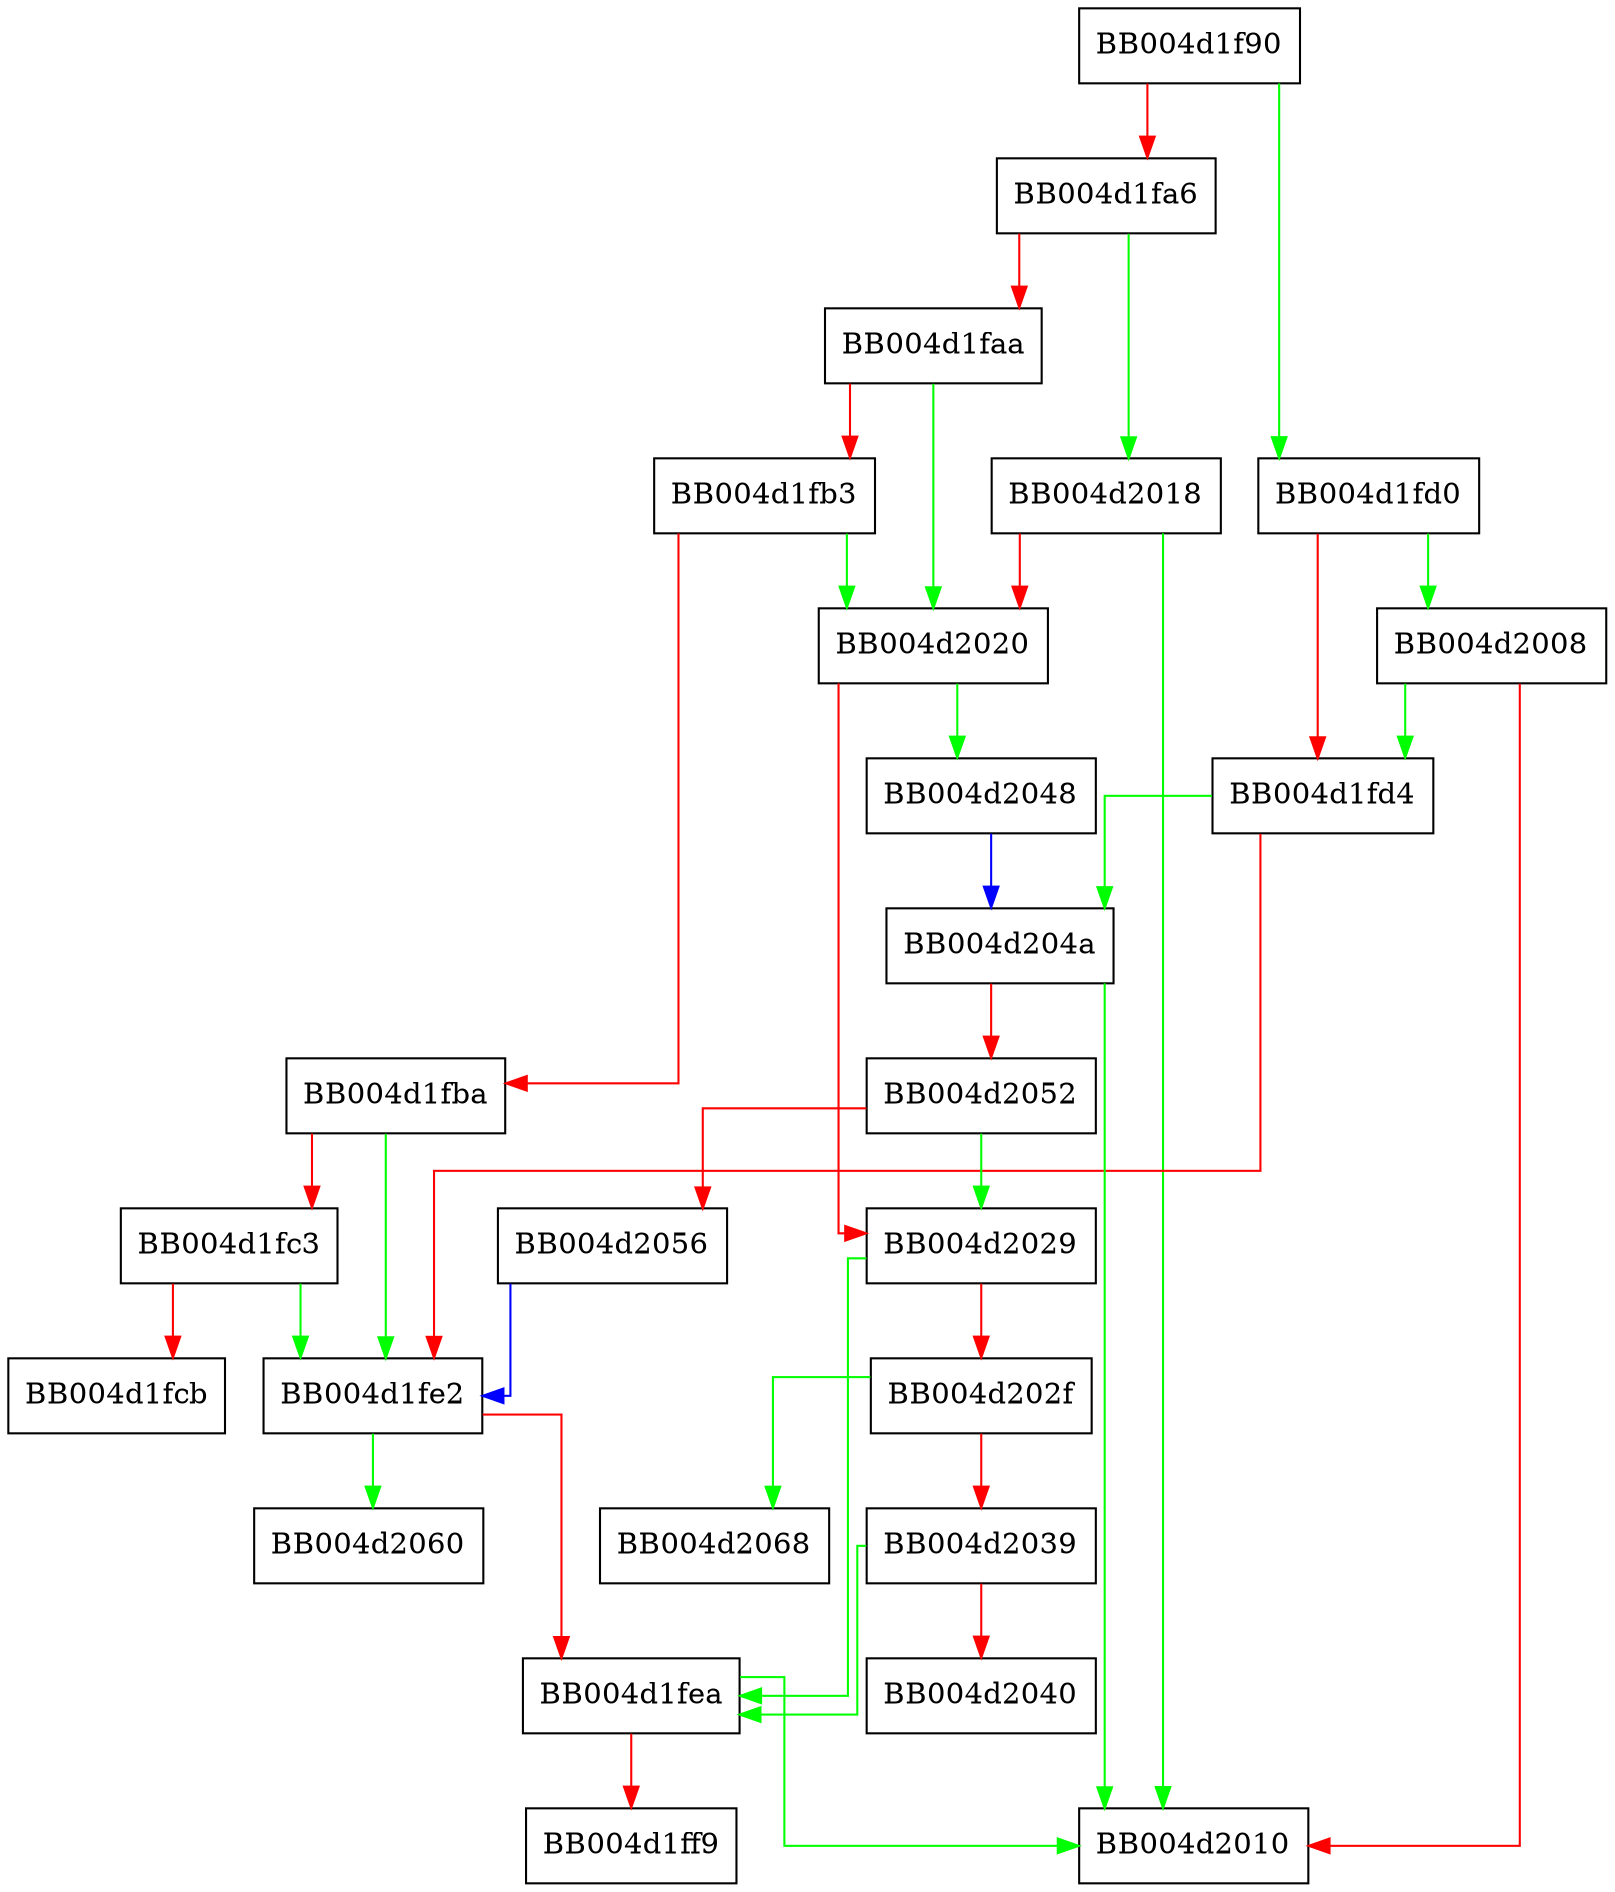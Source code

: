 digraph extension_is_relevant {
  node [shape="box"];
  graph [splines=ortho];
  BB004d1f90 -> BB004d1fd0 [color="green"];
  BB004d1f90 -> BB004d1fa6 [color="red"];
  BB004d1fa6 -> BB004d2018 [color="green"];
  BB004d1fa6 -> BB004d1faa [color="red"];
  BB004d1faa -> BB004d2020 [color="green"];
  BB004d1faa -> BB004d1fb3 [color="red"];
  BB004d1fb3 -> BB004d2020 [color="green"];
  BB004d1fb3 -> BB004d1fba [color="red"];
  BB004d1fba -> BB004d1fe2 [color="green"];
  BB004d1fba -> BB004d1fc3 [color="red"];
  BB004d1fc3 -> BB004d1fe2 [color="green"];
  BB004d1fc3 -> BB004d1fcb [color="red"];
  BB004d1fd0 -> BB004d2008 [color="green"];
  BB004d1fd0 -> BB004d1fd4 [color="red"];
  BB004d1fd4 -> BB004d204a [color="green"];
  BB004d1fd4 -> BB004d1fe2 [color="red"];
  BB004d1fe2 -> BB004d2060 [color="green"];
  BB004d1fe2 -> BB004d1fea [color="red"];
  BB004d1fea -> BB004d2010 [color="green"];
  BB004d1fea -> BB004d1ff9 [color="red"];
  BB004d2008 -> BB004d1fd4 [color="green"];
  BB004d2008 -> BB004d2010 [color="red"];
  BB004d2018 -> BB004d2010 [color="green"];
  BB004d2018 -> BB004d2020 [color="red"];
  BB004d2020 -> BB004d2048 [color="green"];
  BB004d2020 -> BB004d2029 [color="red"];
  BB004d2029 -> BB004d1fea [color="green"];
  BB004d2029 -> BB004d202f [color="red"];
  BB004d202f -> BB004d2068 [color="green"];
  BB004d202f -> BB004d2039 [color="red"];
  BB004d2039 -> BB004d1fea [color="green"];
  BB004d2039 -> BB004d2040 [color="red"];
  BB004d2048 -> BB004d204a [color="blue"];
  BB004d204a -> BB004d2010 [color="green"];
  BB004d204a -> BB004d2052 [color="red"];
  BB004d2052 -> BB004d2029 [color="green"];
  BB004d2052 -> BB004d2056 [color="red"];
  BB004d2056 -> BB004d1fe2 [color="blue"];
}